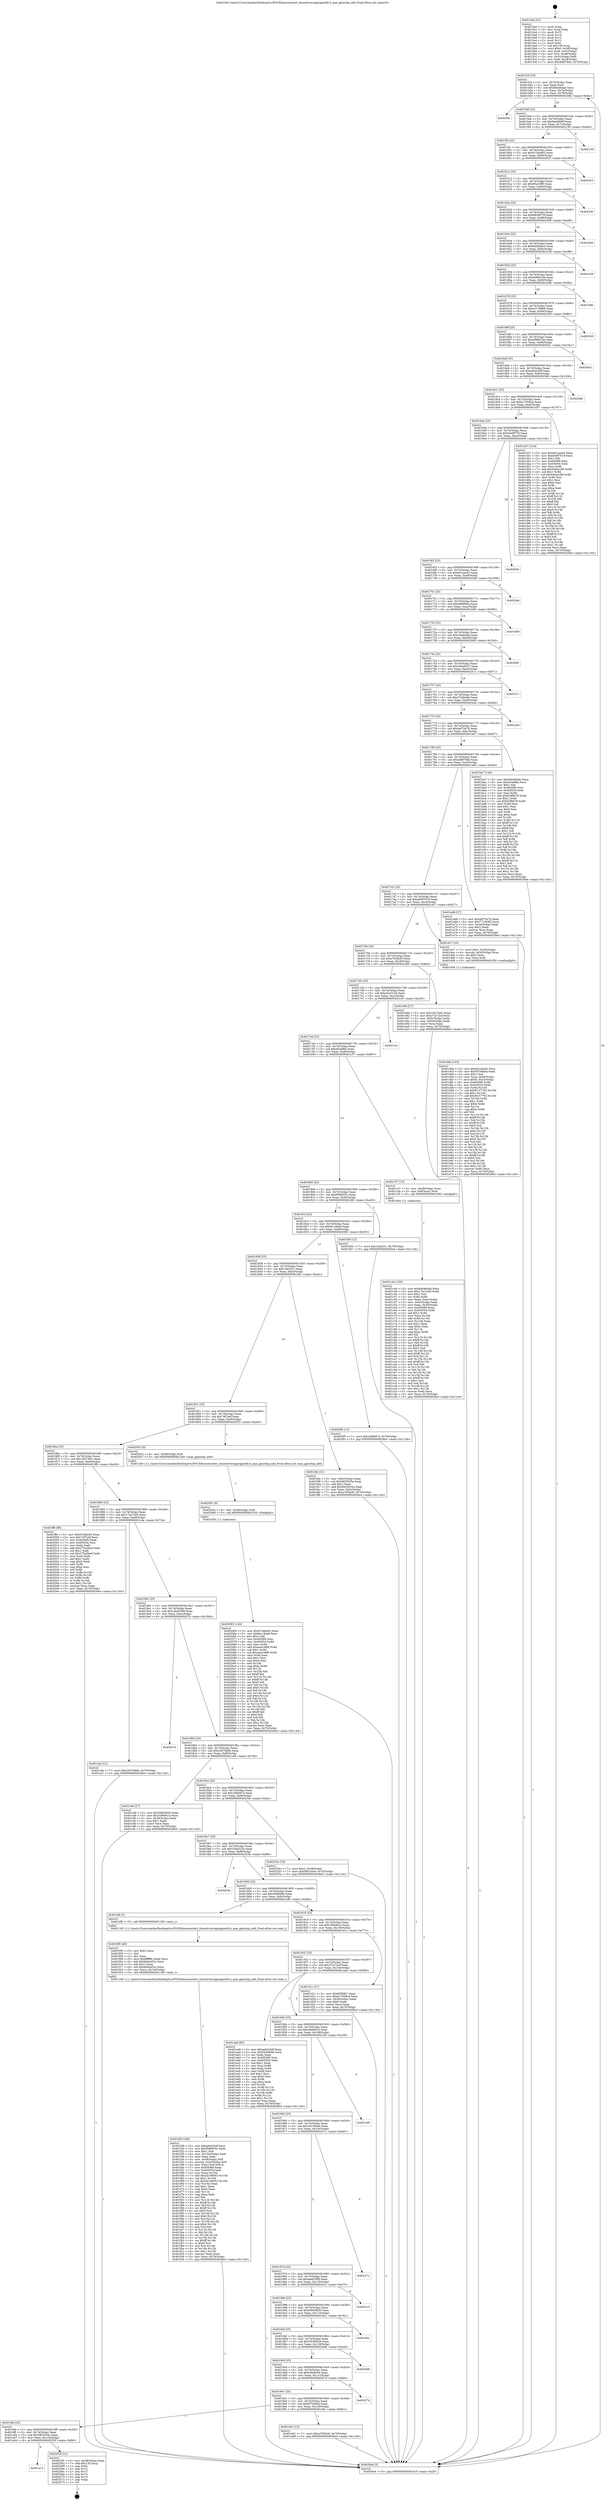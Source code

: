 digraph "0x4015a0" {
  label = "0x4015a0 (/mnt/c/Users/mathe/Desktop/tcc/POCII/binaries/extr_linuxdriversgpiogpiolib.h_acpi_gpiochip_add_Final-ollvm.out::main(0))"
  labelloc = "t"
  node[shape=record]

  Entry [label="",width=0.3,height=0.3,shape=circle,fillcolor=black,style=filled]
  "0x4015cf" [label="{
     0x4015cf [23]\l
     | [instrs]\l
     &nbsp;&nbsp;0x4015cf \<+3\>: mov -0x70(%rbp),%eax\l
     &nbsp;&nbsp;0x4015d2 \<+2\>: mov %eax,%ecx\l
     &nbsp;&nbsp;0x4015d4 \<+6\>: sub $0x84b46dab,%ecx\l
     &nbsp;&nbsp;0x4015da \<+3\>: mov %eax,-0x74(%rbp)\l
     &nbsp;&nbsp;0x4015dd \<+3\>: mov %ecx,-0x78(%rbp)\l
     &nbsp;&nbsp;0x4015e0 \<+6\>: je 000000000040258c \<main+0xfec\>\l
  }"]
  "0x40258c" [label="{
     0x40258c\l
  }", style=dashed]
  "0x4015e6" [label="{
     0x4015e6 [22]\l
     | [instrs]\l
     &nbsp;&nbsp;0x4015e6 \<+5\>: jmp 00000000004015eb \<main+0x4b\>\l
     &nbsp;&nbsp;0x4015eb \<+3\>: mov -0x74(%rbp),%eax\l
     &nbsp;&nbsp;0x4015ee \<+5\>: sub $0x8ae8900f,%eax\l
     &nbsp;&nbsp;0x4015f3 \<+3\>: mov %eax,-0x7c(%rbp)\l
     &nbsp;&nbsp;0x4015f6 \<+6\>: je 0000000000402159 \<main+0xbb9\>\l
  }"]
  Exit [label="",width=0.3,height=0.3,shape=circle,fillcolor=black,style=filled,peripheries=2]
  "0x402159" [label="{
     0x402159\l
  }", style=dashed]
  "0x4015fc" [label="{
     0x4015fc [22]\l
     | [instrs]\l
     &nbsp;&nbsp;0x4015fc \<+5\>: jmp 0000000000401601 \<main+0x61\>\l
     &nbsp;&nbsp;0x401601 \<+3\>: mov -0x74(%rbp),%eax\l
     &nbsp;&nbsp;0x401604 \<+5\>: sub $0x915abe93,%eax\l
     &nbsp;&nbsp;0x401609 \<+3\>: mov %eax,-0x80(%rbp)\l
     &nbsp;&nbsp;0x40160c \<+6\>: je 0000000000402623 \<main+0x1083\>\l
  }"]
  "0x401a13" [label="{
     0x401a13\l
  }", style=dashed]
  "0x402623" [label="{
     0x402623\l
  }", style=dashed]
  "0x401612" [label="{
     0x401612 [25]\l
     | [instrs]\l
     &nbsp;&nbsp;0x401612 \<+5\>: jmp 0000000000401617 \<main+0x77\>\l
     &nbsp;&nbsp;0x401617 \<+3\>: mov -0x74(%rbp),%eax\l
     &nbsp;&nbsp;0x40161a \<+5\>: sub $0x96a10ff5,%eax\l
     &nbsp;&nbsp;0x40161f \<+6\>: mov %eax,-0x84(%rbp)\l
     &nbsp;&nbsp;0x401625 \<+6\>: je 00000000004022d0 \<main+0xd30\>\l
  }"]
  "0x40255f" [label="{
     0x40255f [21]\l
     | [instrs]\l
     &nbsp;&nbsp;0x40255f \<+3\>: mov -0x38(%rbp),%eax\l
     &nbsp;&nbsp;0x402562 \<+7\>: add $0x128,%rsp\l
     &nbsp;&nbsp;0x402569 \<+1\>: pop %rbx\l
     &nbsp;&nbsp;0x40256a \<+2\>: pop %r12\l
     &nbsp;&nbsp;0x40256c \<+2\>: pop %r13\l
     &nbsp;&nbsp;0x40256e \<+2\>: pop %r14\l
     &nbsp;&nbsp;0x402570 \<+2\>: pop %r15\l
     &nbsp;&nbsp;0x402572 \<+1\>: pop %rbp\l
     &nbsp;&nbsp;0x402573 \<+1\>: ret\l
  }"]
  "0x4022d0" [label="{
     0x4022d0\l
  }", style=dashed]
  "0x40162b" [label="{
     0x40162b [25]\l
     | [instrs]\l
     &nbsp;&nbsp;0x40162b \<+5\>: jmp 0000000000401630 \<main+0x90\>\l
     &nbsp;&nbsp;0x401630 \<+3\>: mov -0x74(%rbp),%eax\l
     &nbsp;&nbsp;0x401633 \<+5\>: sub $0x9838673f,%eax\l
     &nbsp;&nbsp;0x401638 \<+6\>: mov %eax,-0x88(%rbp)\l
     &nbsp;&nbsp;0x40163e \<+6\>: je 0000000000402409 \<main+0xe69\>\l
  }"]
  "0x402065" [label="{
     0x402065 [144]\l
     | [instrs]\l
     &nbsp;&nbsp;0x402065 \<+5\>: mov $0x915abe93,%eax\l
     &nbsp;&nbsp;0x40206a \<+5\>: mov $0xfec14ba9,%ecx\l
     &nbsp;&nbsp;0x40206f \<+2\>: mov $0x1,%dl\l
     &nbsp;&nbsp;0x402071 \<+7\>: mov 0x405068,%esi\l
     &nbsp;&nbsp;0x402078 \<+8\>: mov 0x405054,%r8d\l
     &nbsp;&nbsp;0x402080 \<+3\>: mov %esi,%r9d\l
     &nbsp;&nbsp;0x402083 \<+7\>: add $0xea4c38f8,%r9d\l
     &nbsp;&nbsp;0x40208a \<+4\>: sub $0x1,%r9d\l
     &nbsp;&nbsp;0x40208e \<+7\>: sub $0xea4c38f8,%r9d\l
     &nbsp;&nbsp;0x402095 \<+4\>: imul %r9d,%esi\l
     &nbsp;&nbsp;0x402099 \<+3\>: and $0x1,%esi\l
     &nbsp;&nbsp;0x40209c \<+3\>: cmp $0x0,%esi\l
     &nbsp;&nbsp;0x40209f \<+4\>: sete %r10b\l
     &nbsp;&nbsp;0x4020a3 \<+4\>: cmp $0xa,%r8d\l
     &nbsp;&nbsp;0x4020a7 \<+4\>: setl %r11b\l
     &nbsp;&nbsp;0x4020ab \<+3\>: mov %r10b,%bl\l
     &nbsp;&nbsp;0x4020ae \<+3\>: xor $0xff,%bl\l
     &nbsp;&nbsp;0x4020b1 \<+3\>: mov %r11b,%r14b\l
     &nbsp;&nbsp;0x4020b4 \<+4\>: xor $0xff,%r14b\l
     &nbsp;&nbsp;0x4020b8 \<+3\>: xor $0x0,%dl\l
     &nbsp;&nbsp;0x4020bb \<+3\>: mov %bl,%r15b\l
     &nbsp;&nbsp;0x4020be \<+4\>: and $0x0,%r15b\l
     &nbsp;&nbsp;0x4020c2 \<+3\>: and %dl,%r10b\l
     &nbsp;&nbsp;0x4020c5 \<+3\>: mov %r14b,%r12b\l
     &nbsp;&nbsp;0x4020c8 \<+4\>: and $0x0,%r12b\l
     &nbsp;&nbsp;0x4020cc \<+3\>: and %dl,%r11b\l
     &nbsp;&nbsp;0x4020cf \<+3\>: or %r10b,%r15b\l
     &nbsp;&nbsp;0x4020d2 \<+3\>: or %r11b,%r12b\l
     &nbsp;&nbsp;0x4020d5 \<+3\>: xor %r12b,%r15b\l
     &nbsp;&nbsp;0x4020d8 \<+3\>: or %r14b,%bl\l
     &nbsp;&nbsp;0x4020db \<+3\>: xor $0xff,%bl\l
     &nbsp;&nbsp;0x4020de \<+3\>: or $0x0,%dl\l
     &nbsp;&nbsp;0x4020e1 \<+2\>: and %dl,%bl\l
     &nbsp;&nbsp;0x4020e3 \<+3\>: or %bl,%r15b\l
     &nbsp;&nbsp;0x4020e6 \<+4\>: test $0x1,%r15b\l
     &nbsp;&nbsp;0x4020ea \<+3\>: cmovne %ecx,%eax\l
     &nbsp;&nbsp;0x4020ed \<+3\>: mov %eax,-0x70(%rbp)\l
     &nbsp;&nbsp;0x4020f0 \<+5\>: jmp 00000000004026e4 \<main+0x1144\>\l
  }"]
  "0x402409" [label="{
     0x402409\l
  }", style=dashed]
  "0x401644" [label="{
     0x401644 [25]\l
     | [instrs]\l
     &nbsp;&nbsp;0x401644 \<+5\>: jmp 0000000000401649 \<main+0xa9\>\l
     &nbsp;&nbsp;0x401649 \<+3\>: mov -0x74(%rbp),%eax\l
     &nbsp;&nbsp;0x40164c \<+5\>: sub $0x9dd2bbe3,%eax\l
     &nbsp;&nbsp;0x401651 \<+6\>: mov %eax,-0x8c(%rbp)\l
     &nbsp;&nbsp;0x401657 \<+6\>: je 0000000000402238 \<main+0xc98\>\l
  }"]
  "0x40205c" [label="{
     0x40205c [9]\l
     | [instrs]\l
     &nbsp;&nbsp;0x40205c \<+4\>: mov -0x58(%rbp),%rdi\l
     &nbsp;&nbsp;0x402060 \<+5\>: call 0000000000401030 \<free@plt\>\l
     | [calls]\l
     &nbsp;&nbsp;0x401030 \{1\} (unknown)\l
  }"]
  "0x402238" [label="{
     0x402238\l
  }", style=dashed]
  "0x40165d" [label="{
     0x40165d [25]\l
     | [instrs]\l
     &nbsp;&nbsp;0x40165d \<+5\>: jmp 0000000000401662 \<main+0xc2\>\l
     &nbsp;&nbsp;0x401662 \<+3\>: mov -0x74(%rbp),%eax\l
     &nbsp;&nbsp;0x401665 \<+5\>: sub $0x9e89ec3b,%eax\l
     &nbsp;&nbsp;0x40166a \<+6\>: mov %eax,-0x90(%rbp)\l
     &nbsp;&nbsp;0x401670 \<+6\>: je 0000000000401b9b \<main+0x5fb\>\l
  }"]
  "0x401f28" [label="{
     0x401f28 [168]\l
     | [instrs]\l
     &nbsp;&nbsp;0x401f28 \<+5\>: mov $0xae6420df,%ecx\l
     &nbsp;&nbsp;0x401f2d \<+5\>: mov $0xf596b55c,%edx\l
     &nbsp;&nbsp;0x401f32 \<+3\>: mov $0x1,%sil\l
     &nbsp;&nbsp;0x401f35 \<+6\>: mov -0x134(%rbp),%edi\l
     &nbsp;&nbsp;0x401f3b \<+3\>: imul %eax,%edi\l
     &nbsp;&nbsp;0x401f3e \<+4\>: mov -0x58(%rbp),%r8\l
     &nbsp;&nbsp;0x401f42 \<+4\>: movslq -0x5c(%rbp),%r9\l
     &nbsp;&nbsp;0x401f46 \<+4\>: mov %edi,(%r8,%r9,4)\l
     &nbsp;&nbsp;0x401f4a \<+7\>: mov 0x405068,%eax\l
     &nbsp;&nbsp;0x401f51 \<+7\>: mov 0x405054,%edi\l
     &nbsp;&nbsp;0x401f58 \<+3\>: mov %eax,%r10d\l
     &nbsp;&nbsp;0x401f5b \<+7\>: add $0x2b196953,%r10d\l
     &nbsp;&nbsp;0x401f62 \<+4\>: sub $0x1,%r10d\l
     &nbsp;&nbsp;0x401f66 \<+7\>: sub $0x2b196953,%r10d\l
     &nbsp;&nbsp;0x401f6d \<+4\>: imul %r10d,%eax\l
     &nbsp;&nbsp;0x401f71 \<+3\>: and $0x1,%eax\l
     &nbsp;&nbsp;0x401f74 \<+3\>: cmp $0x0,%eax\l
     &nbsp;&nbsp;0x401f77 \<+4\>: sete %r11b\l
     &nbsp;&nbsp;0x401f7b \<+3\>: cmp $0xa,%edi\l
     &nbsp;&nbsp;0x401f7e \<+3\>: setl %bl\l
     &nbsp;&nbsp;0x401f81 \<+3\>: mov %r11b,%r14b\l
     &nbsp;&nbsp;0x401f84 \<+4\>: xor $0xff,%r14b\l
     &nbsp;&nbsp;0x401f88 \<+3\>: mov %bl,%r15b\l
     &nbsp;&nbsp;0x401f8b \<+4\>: xor $0xff,%r15b\l
     &nbsp;&nbsp;0x401f8f \<+4\>: xor $0x0,%sil\l
     &nbsp;&nbsp;0x401f93 \<+3\>: mov %r14b,%r12b\l
     &nbsp;&nbsp;0x401f96 \<+4\>: and $0x0,%r12b\l
     &nbsp;&nbsp;0x401f9a \<+3\>: and %sil,%r11b\l
     &nbsp;&nbsp;0x401f9d \<+3\>: mov %r15b,%r13b\l
     &nbsp;&nbsp;0x401fa0 \<+4\>: and $0x0,%r13b\l
     &nbsp;&nbsp;0x401fa4 \<+3\>: and %sil,%bl\l
     &nbsp;&nbsp;0x401fa7 \<+3\>: or %r11b,%r12b\l
     &nbsp;&nbsp;0x401faa \<+3\>: or %bl,%r13b\l
     &nbsp;&nbsp;0x401fad \<+3\>: xor %r13b,%r12b\l
     &nbsp;&nbsp;0x401fb0 \<+3\>: or %r15b,%r14b\l
     &nbsp;&nbsp;0x401fb3 \<+4\>: xor $0xff,%r14b\l
     &nbsp;&nbsp;0x401fb7 \<+4\>: or $0x0,%sil\l
     &nbsp;&nbsp;0x401fbb \<+3\>: and %sil,%r14b\l
     &nbsp;&nbsp;0x401fbe \<+3\>: or %r14b,%r12b\l
     &nbsp;&nbsp;0x401fc1 \<+4\>: test $0x1,%r12b\l
     &nbsp;&nbsp;0x401fc5 \<+3\>: cmovne %edx,%ecx\l
     &nbsp;&nbsp;0x401fc8 \<+3\>: mov %ecx,-0x70(%rbp)\l
     &nbsp;&nbsp;0x401fcb \<+5\>: jmp 00000000004026e4 \<main+0x1144\>\l
  }"]
  "0x401b9b" [label="{
     0x401b9b\l
  }", style=dashed]
  "0x401676" [label="{
     0x401676 [25]\l
     | [instrs]\l
     &nbsp;&nbsp;0x401676 \<+5\>: jmp 000000000040167b \<main+0xdb\>\l
     &nbsp;&nbsp;0x40167b \<+3\>: mov -0x74(%rbp),%eax\l
     &nbsp;&nbsp;0x40167e \<+5\>: sub $0xa31788d8,%eax\l
     &nbsp;&nbsp;0x401683 \<+6\>: mov %eax,-0x94(%rbp)\l
     &nbsp;&nbsp;0x401689 \<+6\>: je 0000000000402505 \<main+0xf65\>\l
  }"]
  "0x401f00" [label="{
     0x401f00 [40]\l
     | [instrs]\l
     &nbsp;&nbsp;0x401f00 \<+5\>: mov $0x2,%ecx\l
     &nbsp;&nbsp;0x401f05 \<+1\>: cltd\l
     &nbsp;&nbsp;0x401f06 \<+2\>: idiv %ecx\l
     &nbsp;&nbsp;0x401f08 \<+6\>: imul $0xfffffffe,%edx,%ecx\l
     &nbsp;&nbsp;0x401f0e \<+6\>: add $0xbb0a453c,%ecx\l
     &nbsp;&nbsp;0x401f14 \<+3\>: add $0x1,%ecx\l
     &nbsp;&nbsp;0x401f17 \<+6\>: sub $0xbb0a453c,%ecx\l
     &nbsp;&nbsp;0x401f1d \<+6\>: mov %ecx,-0x134(%rbp)\l
     &nbsp;&nbsp;0x401f23 \<+5\>: call 0000000000401160 \<next_i\>\l
     | [calls]\l
     &nbsp;&nbsp;0x401160 \{1\} (/mnt/c/Users/mathe/Desktop/tcc/POCII/binaries/extr_linuxdriversgpiogpiolib.h_acpi_gpiochip_add_Final-ollvm.out::next_i)\l
  }"]
  "0x402505" [label="{
     0x402505\l
  }", style=dashed]
  "0x40168f" [label="{
     0x40168f [25]\l
     | [instrs]\l
     &nbsp;&nbsp;0x40168f \<+5\>: jmp 0000000000401694 \<main+0xf4\>\l
     &nbsp;&nbsp;0x401694 \<+3\>: mov -0x74(%rbp),%eax\l
     &nbsp;&nbsp;0x401697 \<+5\>: sub $0xa898d7da,%eax\l
     &nbsp;&nbsp;0x40169c \<+6\>: mov %eax,-0x98(%rbp)\l
     &nbsp;&nbsp;0x4016a2 \<+6\>: je 0000000000402641 \<main+0x10a1\>\l
  }"]
  "0x4019fa" [label="{
     0x4019fa [25]\l
     | [instrs]\l
     &nbsp;&nbsp;0x4019fa \<+5\>: jmp 00000000004019ff \<main+0x45f\>\l
     &nbsp;&nbsp;0x4019ff \<+3\>: mov -0x74(%rbp),%eax\l
     &nbsp;&nbsp;0x401a02 \<+5\>: sub $0x5f91b54e,%eax\l
     &nbsp;&nbsp;0x401a07 \<+6\>: mov %eax,-0x124(%rbp)\l
     &nbsp;&nbsp;0x401a0d \<+6\>: je 000000000040255f \<main+0xfbf\>\l
  }"]
  "0x402641" [label="{
     0x402641\l
  }", style=dashed]
  "0x4016a8" [label="{
     0x4016a8 [25]\l
     | [instrs]\l
     &nbsp;&nbsp;0x4016a8 \<+5\>: jmp 00000000004016ad \<main+0x10d\>\l
     &nbsp;&nbsp;0x4016ad \<+3\>: mov -0x74(%rbp),%eax\l
     &nbsp;&nbsp;0x4016b0 \<+5\>: sub $0xae6420df,%eax\l
     &nbsp;&nbsp;0x4016b5 \<+6\>: mov %eax,-0x9c(%rbp)\l
     &nbsp;&nbsp;0x4016bb \<+6\>: je 00000000004025d6 \<main+0x1036\>\l
  }"]
  "0x401e81" [label="{
     0x401e81 [12]\l
     | [instrs]\l
     &nbsp;&nbsp;0x401e81 \<+7\>: movl $0xe765fa30,-0x70(%rbp)\l
     &nbsp;&nbsp;0x401e88 \<+5\>: jmp 00000000004026e4 \<main+0x1144\>\l
  }"]
  "0x4025d6" [label="{
     0x4025d6\l
  }", style=dashed]
  "0x4016c1" [label="{
     0x4016c1 [25]\l
     | [instrs]\l
     &nbsp;&nbsp;0x4016c1 \<+5\>: jmp 00000000004016c6 \<main+0x126\>\l
     &nbsp;&nbsp;0x4016c6 \<+3\>: mov -0x74(%rbp),%eax\l
     &nbsp;&nbsp;0x4016c9 \<+5\>: sub $0xb17058c4,%eax\l
     &nbsp;&nbsp;0x4016ce \<+6\>: mov %eax,-0xa0(%rbp)\l
     &nbsp;&nbsp;0x4016d4 \<+6\>: je 0000000000401d37 \<main+0x797\>\l
  }"]
  "0x4019e1" [label="{
     0x4019e1 [25]\l
     | [instrs]\l
     &nbsp;&nbsp;0x4019e1 \<+5\>: jmp 00000000004019e6 \<main+0x446\>\l
     &nbsp;&nbsp;0x4019e6 \<+3\>: mov -0x74(%rbp),%eax\l
     &nbsp;&nbsp;0x4019e9 \<+5\>: sub $0x5f7046ed,%eax\l
     &nbsp;&nbsp;0x4019ee \<+6\>: mov %eax,-0x120(%rbp)\l
     &nbsp;&nbsp;0x4019f4 \<+6\>: je 0000000000401e81 \<main+0x8e1\>\l
  }"]
  "0x401d37" [label="{
     0x401d37 [144]\l
     | [instrs]\l
     &nbsp;&nbsp;0x401d37 \<+5\>: mov $0xb61eae42,%eax\l
     &nbsp;&nbsp;0x401d3c \<+5\>: mov $0xde097019,%ecx\l
     &nbsp;&nbsp;0x401d41 \<+2\>: mov $0x1,%dl\l
     &nbsp;&nbsp;0x401d43 \<+7\>: mov 0x405068,%esi\l
     &nbsp;&nbsp;0x401d4a \<+7\>: mov 0x405054,%edi\l
     &nbsp;&nbsp;0x401d51 \<+3\>: mov %esi,%r8d\l
     &nbsp;&nbsp;0x401d54 \<+7\>: add $0x540acc96,%r8d\l
     &nbsp;&nbsp;0x401d5b \<+4\>: sub $0x1,%r8d\l
     &nbsp;&nbsp;0x401d5f \<+7\>: sub $0x540acc96,%r8d\l
     &nbsp;&nbsp;0x401d66 \<+4\>: imul %r8d,%esi\l
     &nbsp;&nbsp;0x401d6a \<+3\>: and $0x1,%esi\l
     &nbsp;&nbsp;0x401d6d \<+3\>: cmp $0x0,%esi\l
     &nbsp;&nbsp;0x401d70 \<+4\>: sete %r9b\l
     &nbsp;&nbsp;0x401d74 \<+3\>: cmp $0xa,%edi\l
     &nbsp;&nbsp;0x401d77 \<+4\>: setl %r10b\l
     &nbsp;&nbsp;0x401d7b \<+3\>: mov %r9b,%r11b\l
     &nbsp;&nbsp;0x401d7e \<+4\>: xor $0xff,%r11b\l
     &nbsp;&nbsp;0x401d82 \<+3\>: mov %r10b,%bl\l
     &nbsp;&nbsp;0x401d85 \<+3\>: xor $0xff,%bl\l
     &nbsp;&nbsp;0x401d88 \<+3\>: xor $0x0,%dl\l
     &nbsp;&nbsp;0x401d8b \<+3\>: mov %r11b,%r14b\l
     &nbsp;&nbsp;0x401d8e \<+4\>: and $0x0,%r14b\l
     &nbsp;&nbsp;0x401d92 \<+3\>: and %dl,%r9b\l
     &nbsp;&nbsp;0x401d95 \<+3\>: mov %bl,%r15b\l
     &nbsp;&nbsp;0x401d98 \<+4\>: and $0x0,%r15b\l
     &nbsp;&nbsp;0x401d9c \<+3\>: and %dl,%r10b\l
     &nbsp;&nbsp;0x401d9f \<+3\>: or %r9b,%r14b\l
     &nbsp;&nbsp;0x401da2 \<+3\>: or %r10b,%r15b\l
     &nbsp;&nbsp;0x401da5 \<+3\>: xor %r15b,%r14b\l
     &nbsp;&nbsp;0x401da8 \<+3\>: or %bl,%r11b\l
     &nbsp;&nbsp;0x401dab \<+4\>: xor $0xff,%r11b\l
     &nbsp;&nbsp;0x401daf \<+3\>: or $0x0,%dl\l
     &nbsp;&nbsp;0x401db2 \<+3\>: and %dl,%r11b\l
     &nbsp;&nbsp;0x401db5 \<+3\>: or %r11b,%r14b\l
     &nbsp;&nbsp;0x401db8 \<+4\>: test $0x1,%r14b\l
     &nbsp;&nbsp;0x401dbc \<+3\>: cmovne %ecx,%eax\l
     &nbsp;&nbsp;0x401dbf \<+3\>: mov %eax,-0x70(%rbp)\l
     &nbsp;&nbsp;0x401dc2 \<+5\>: jmp 00000000004026e4 \<main+0x1144\>\l
  }"]
  "0x4016da" [label="{
     0x4016da [25]\l
     | [instrs]\l
     &nbsp;&nbsp;0x4016da \<+5\>: jmp 00000000004016df \<main+0x13f\>\l
     &nbsp;&nbsp;0x4016df \<+3\>: mov -0x74(%rbp),%eax\l
     &nbsp;&nbsp;0x4016e2 \<+5\>: sub $0xb3e9f776,%eax\l
     &nbsp;&nbsp;0x4016e7 \<+6\>: mov %eax,-0xa4(%rbp)\l
     &nbsp;&nbsp;0x4016ed \<+6\>: je 00000000004026c8 \<main+0x1128\>\l
  }"]
  "0x402574" [label="{
     0x402574\l
  }", style=dashed]
  "0x4026c8" [label="{
     0x4026c8\l
  }", style=dashed]
  "0x4016f3" [label="{
     0x4016f3 [25]\l
     | [instrs]\l
     &nbsp;&nbsp;0x4016f3 \<+5\>: jmp 00000000004016f8 \<main+0x158\>\l
     &nbsp;&nbsp;0x4016f8 \<+3\>: mov -0x74(%rbp),%eax\l
     &nbsp;&nbsp;0x4016fb \<+5\>: sub $0xb61eae42,%eax\l
     &nbsp;&nbsp;0x401700 \<+6\>: mov %eax,-0xa8(%rbp)\l
     &nbsp;&nbsp;0x401706 \<+6\>: je 00000000004025a8 \<main+0x1008\>\l
  }"]
  "0x4019c8" [label="{
     0x4019c8 [25]\l
     | [instrs]\l
     &nbsp;&nbsp;0x4019c8 \<+5\>: jmp 00000000004019cd \<main+0x42d\>\l
     &nbsp;&nbsp;0x4019cd \<+3\>: mov -0x74(%rbp),%eax\l
     &nbsp;&nbsp;0x4019d0 \<+5\>: sub $0x5efd9c0d,%eax\l
     &nbsp;&nbsp;0x4019d5 \<+6\>: mov %eax,-0x11c(%rbp)\l
     &nbsp;&nbsp;0x4019db \<+6\>: je 0000000000402574 \<main+0xfd4\>\l
  }"]
  "0x4025a8" [label="{
     0x4025a8\l
  }", style=dashed]
  "0x40170c" [label="{
     0x40170c [25]\l
     | [instrs]\l
     &nbsp;&nbsp;0x40170c \<+5\>: jmp 0000000000401711 \<main+0x171\>\l
     &nbsp;&nbsp;0x401711 \<+3\>: mov -0x74(%rbp),%eax\l
     &nbsp;&nbsp;0x401714 \<+5\>: sub $0xb899f4ba,%eax\l
     &nbsp;&nbsp;0x401719 \<+6\>: mov %eax,-0xac(%rbp)\l
     &nbsp;&nbsp;0x40171f \<+6\>: je 0000000000401b09 \<main+0x569\>\l
  }"]
  "0x402468" [label="{
     0x402468\l
  }", style=dashed]
  "0x401b09" [label="{
     0x401b09\l
  }", style=dashed]
  "0x401725" [label="{
     0x401725 [25]\l
     | [instrs]\l
     &nbsp;&nbsp;0x401725 \<+5\>: jmp 000000000040172a \<main+0x18a\>\l
     &nbsp;&nbsp;0x40172a \<+3\>: mov -0x74(%rbp),%eax\l
     &nbsp;&nbsp;0x40172d \<+5\>: sub $0xc5aeb4da,%eax\l
     &nbsp;&nbsp;0x401732 \<+6\>: mov %eax,-0xb0(%rbp)\l
     &nbsp;&nbsp;0x401738 \<+6\>: je 000000000040266f \<main+0x10cf\>\l
  }"]
  "0x4019af" [label="{
     0x4019af [25]\l
     | [instrs]\l
     &nbsp;&nbsp;0x4019af \<+5\>: jmp 00000000004019b4 \<main+0x414\>\l
     &nbsp;&nbsp;0x4019b4 \<+3\>: mov -0x74(%rbp),%eax\l
     &nbsp;&nbsp;0x4019b7 \<+5\>: sub $0x55c90629,%eax\l
     &nbsp;&nbsp;0x4019bc \<+6\>: mov %eax,-0x118(%rbp)\l
     &nbsp;&nbsp;0x4019c2 \<+6\>: je 0000000000402468 \<main+0xec8\>\l
  }"]
  "0x40266f" [label="{
     0x40266f\l
  }", style=dashed]
  "0x40173e" [label="{
     0x40173e [25]\l
     | [instrs]\l
     &nbsp;&nbsp;0x40173e \<+5\>: jmp 0000000000401743 \<main+0x1a3\>\l
     &nbsp;&nbsp;0x401743 \<+3\>: mov -0x74(%rbp),%eax\l
     &nbsp;&nbsp;0x401746 \<+5\>: sub $0xcbba9527,%eax\l
     &nbsp;&nbsp;0x40174b \<+6\>: mov %eax,-0xb4(%rbp)\l
     &nbsp;&nbsp;0x401751 \<+6\>: je 0000000000402511 \<main+0xf71\>\l
  }"]
  "0x401d01" [label="{
     0x401d01\l
  }", style=dashed]
  "0x402511" [label="{
     0x402511\l
  }", style=dashed]
  "0x401757" [label="{
     0x401757 [25]\l
     | [instrs]\l
     &nbsp;&nbsp;0x401757 \<+5\>: jmp 000000000040175c \<main+0x1bc\>\l
     &nbsp;&nbsp;0x40175c \<+3\>: mov -0x74(%rbp),%eax\l
     &nbsp;&nbsp;0x40175f \<+5\>: sub $0xd74dbebb,%eax\l
     &nbsp;&nbsp;0x401764 \<+6\>: mov %eax,-0xb8(%rbp)\l
     &nbsp;&nbsp;0x40176a \<+6\>: je 00000000004022eb \<main+0xd4b\>\l
  }"]
  "0x401996" [label="{
     0x401996 [25]\l
     | [instrs]\l
     &nbsp;&nbsp;0x401996 \<+5\>: jmp 000000000040199b \<main+0x3fb\>\l
     &nbsp;&nbsp;0x40199b \<+3\>: mov -0x74(%rbp),%eax\l
     &nbsp;&nbsp;0x40199e \<+5\>: sub $0x50663836,%eax\l
     &nbsp;&nbsp;0x4019a3 \<+6\>: mov %eax,-0x114(%rbp)\l
     &nbsp;&nbsp;0x4019a9 \<+6\>: je 0000000000401d01 \<main+0x761\>\l
  }"]
  "0x4022eb" [label="{
     0x4022eb\l
  }", style=dashed]
  "0x401770" [label="{
     0x401770 [25]\l
     | [instrs]\l
     &nbsp;&nbsp;0x401770 \<+5\>: jmp 0000000000401775 \<main+0x1d5\>\l
     &nbsp;&nbsp;0x401775 \<+3\>: mov -0x74(%rbp),%eax\l
     &nbsp;&nbsp;0x401778 \<+5\>: sub $0xdaf75e7d,%eax\l
     &nbsp;&nbsp;0x40177d \<+6\>: mov %eax,-0xbc(%rbp)\l
     &nbsp;&nbsp;0x401783 \<+6\>: je 0000000000401ba7 \<main+0x607\>\l
  }"]
  "0x402415" [label="{
     0x402415\l
  }", style=dashed]
  "0x401ba7" [label="{
     0x401ba7 [144]\l
     | [instrs]\l
     &nbsp;&nbsp;0x401ba7 \<+5\>: mov $0x84b46dab,%eax\l
     &nbsp;&nbsp;0x401bac \<+5\>: mov $0xefcabf6e,%ecx\l
     &nbsp;&nbsp;0x401bb1 \<+2\>: mov $0x1,%dl\l
     &nbsp;&nbsp;0x401bb3 \<+7\>: mov 0x405068,%esi\l
     &nbsp;&nbsp;0x401bba \<+7\>: mov 0x405054,%edi\l
     &nbsp;&nbsp;0x401bc1 \<+3\>: mov %esi,%r8d\l
     &nbsp;&nbsp;0x401bc4 \<+7\>: add $0x81ff9e78,%r8d\l
     &nbsp;&nbsp;0x401bcb \<+4\>: sub $0x1,%r8d\l
     &nbsp;&nbsp;0x401bcf \<+7\>: sub $0x81ff9e78,%r8d\l
     &nbsp;&nbsp;0x401bd6 \<+4\>: imul %r8d,%esi\l
     &nbsp;&nbsp;0x401bda \<+3\>: and $0x1,%esi\l
     &nbsp;&nbsp;0x401bdd \<+3\>: cmp $0x0,%esi\l
     &nbsp;&nbsp;0x401be0 \<+4\>: sete %r9b\l
     &nbsp;&nbsp;0x401be4 \<+3\>: cmp $0xa,%edi\l
     &nbsp;&nbsp;0x401be7 \<+4\>: setl %r10b\l
     &nbsp;&nbsp;0x401beb \<+3\>: mov %r9b,%r11b\l
     &nbsp;&nbsp;0x401bee \<+4\>: xor $0xff,%r11b\l
     &nbsp;&nbsp;0x401bf2 \<+3\>: mov %r10b,%bl\l
     &nbsp;&nbsp;0x401bf5 \<+3\>: xor $0xff,%bl\l
     &nbsp;&nbsp;0x401bf8 \<+3\>: xor $0x1,%dl\l
     &nbsp;&nbsp;0x401bfb \<+3\>: mov %r11b,%r14b\l
     &nbsp;&nbsp;0x401bfe \<+4\>: and $0xff,%r14b\l
     &nbsp;&nbsp;0x401c02 \<+3\>: and %dl,%r9b\l
     &nbsp;&nbsp;0x401c05 \<+3\>: mov %bl,%r15b\l
     &nbsp;&nbsp;0x401c08 \<+4\>: and $0xff,%r15b\l
     &nbsp;&nbsp;0x401c0c \<+3\>: and %dl,%r10b\l
     &nbsp;&nbsp;0x401c0f \<+3\>: or %r9b,%r14b\l
     &nbsp;&nbsp;0x401c12 \<+3\>: or %r10b,%r15b\l
     &nbsp;&nbsp;0x401c15 \<+3\>: xor %r15b,%r14b\l
     &nbsp;&nbsp;0x401c18 \<+3\>: or %bl,%r11b\l
     &nbsp;&nbsp;0x401c1b \<+4\>: xor $0xff,%r11b\l
     &nbsp;&nbsp;0x401c1f \<+3\>: or $0x1,%dl\l
     &nbsp;&nbsp;0x401c22 \<+3\>: and %dl,%r11b\l
     &nbsp;&nbsp;0x401c25 \<+3\>: or %r11b,%r14b\l
     &nbsp;&nbsp;0x401c28 \<+4\>: test $0x1,%r14b\l
     &nbsp;&nbsp;0x401c2c \<+3\>: cmovne %ecx,%eax\l
     &nbsp;&nbsp;0x401c2f \<+3\>: mov %eax,-0x70(%rbp)\l
     &nbsp;&nbsp;0x401c32 \<+5\>: jmp 00000000004026e4 \<main+0x1144\>\l
  }"]
  "0x401789" [label="{
     0x401789 [25]\l
     | [instrs]\l
     &nbsp;&nbsp;0x401789 \<+5\>: jmp 000000000040178e \<main+0x1ee\>\l
     &nbsp;&nbsp;0x40178e \<+3\>: mov -0x74(%rbp),%eax\l
     &nbsp;&nbsp;0x401791 \<+5\>: sub $0xdd8f79eb,%eax\l
     &nbsp;&nbsp;0x401796 \<+6\>: mov %eax,-0xc0(%rbp)\l
     &nbsp;&nbsp;0x40179c \<+6\>: je 0000000000401a68 \<main+0x4c8\>\l
  }"]
  "0x40197d" [label="{
     0x40197d [25]\l
     | [instrs]\l
     &nbsp;&nbsp;0x40197d \<+5\>: jmp 0000000000401982 \<main+0x3e2\>\l
     &nbsp;&nbsp;0x401982 \<+3\>: mov -0x74(%rbp),%eax\l
     &nbsp;&nbsp;0x401985 \<+5\>: sub $0x4ae878f8,%eax\l
     &nbsp;&nbsp;0x40198a \<+6\>: mov %eax,-0x110(%rbp)\l
     &nbsp;&nbsp;0x401990 \<+6\>: je 0000000000402415 \<main+0xe75\>\l
  }"]
  "0x401a68" [label="{
     0x401a68 [27]\l
     | [instrs]\l
     &nbsp;&nbsp;0x401a68 \<+5\>: mov $0xdaf75e7d,%eax\l
     &nbsp;&nbsp;0x401a6d \<+5\>: mov $0x7713d3f2,%ecx\l
     &nbsp;&nbsp;0x401a72 \<+3\>: mov -0x34(%rbp),%edx\l
     &nbsp;&nbsp;0x401a75 \<+3\>: cmp $0x2,%edx\l
     &nbsp;&nbsp;0x401a78 \<+3\>: cmovne %ecx,%eax\l
     &nbsp;&nbsp;0x401a7b \<+3\>: mov %eax,-0x70(%rbp)\l
     &nbsp;&nbsp;0x401a7e \<+5\>: jmp 00000000004026e4 \<main+0x1144\>\l
  }"]
  "0x4017a2" [label="{
     0x4017a2 [25]\l
     | [instrs]\l
     &nbsp;&nbsp;0x4017a2 \<+5\>: jmp 00000000004017a7 \<main+0x207\>\l
     &nbsp;&nbsp;0x4017a7 \<+3\>: mov -0x74(%rbp),%eax\l
     &nbsp;&nbsp;0x4017aa \<+5\>: sub $0xde097019,%eax\l
     &nbsp;&nbsp;0x4017af \<+6\>: mov %eax,-0xc4(%rbp)\l
     &nbsp;&nbsp;0x4017b5 \<+6\>: je 0000000000401dc7 \<main+0x827\>\l
  }"]
  "0x4026e4" [label="{
     0x4026e4 [5]\l
     | [instrs]\l
     &nbsp;&nbsp;0x4026e4 \<+5\>: jmp 00000000004015cf \<main+0x2f\>\l
  }"]
  "0x4015a0" [label="{
     0x4015a0 [47]\l
     | [instrs]\l
     &nbsp;&nbsp;0x4015a0 \<+1\>: push %rbp\l
     &nbsp;&nbsp;0x4015a1 \<+3\>: mov %rsp,%rbp\l
     &nbsp;&nbsp;0x4015a4 \<+2\>: push %r15\l
     &nbsp;&nbsp;0x4015a6 \<+2\>: push %r14\l
     &nbsp;&nbsp;0x4015a8 \<+2\>: push %r13\l
     &nbsp;&nbsp;0x4015aa \<+2\>: push %r12\l
     &nbsp;&nbsp;0x4015ac \<+1\>: push %rbx\l
     &nbsp;&nbsp;0x4015ad \<+7\>: sub $0x128,%rsp\l
     &nbsp;&nbsp;0x4015b4 \<+7\>: movl $0x0,-0x38(%rbp)\l
     &nbsp;&nbsp;0x4015bb \<+3\>: mov %edi,-0x3c(%rbp)\l
     &nbsp;&nbsp;0x4015be \<+4\>: mov %rsi,-0x48(%rbp)\l
     &nbsp;&nbsp;0x4015c2 \<+3\>: mov -0x3c(%rbp),%edi\l
     &nbsp;&nbsp;0x4015c5 \<+3\>: mov %edi,-0x34(%rbp)\l
     &nbsp;&nbsp;0x4015c8 \<+7\>: movl $0xdd8f79eb,-0x70(%rbp)\l
  }"]
  "0x402371" [label="{
     0x402371\l
  }", style=dashed]
  "0x401dc7" [label="{
     0x401dc7 [23]\l
     | [instrs]\l
     &nbsp;&nbsp;0x401dc7 \<+7\>: movl $0x1,-0x50(%rbp)\l
     &nbsp;&nbsp;0x401dce \<+4\>: movslq -0x50(%rbp),%rax\l
     &nbsp;&nbsp;0x401dd2 \<+4\>: shl $0x2,%rax\l
     &nbsp;&nbsp;0x401dd6 \<+3\>: mov %rax,%rdi\l
     &nbsp;&nbsp;0x401dd9 \<+5\>: call 0000000000401050 \<malloc@plt\>\l
     | [calls]\l
     &nbsp;&nbsp;0x401050 \{1\} (unknown)\l
  }"]
  "0x4017bb" [label="{
     0x4017bb [25]\l
     | [instrs]\l
     &nbsp;&nbsp;0x4017bb \<+5\>: jmp 00000000004017c0 \<main+0x220\>\l
     &nbsp;&nbsp;0x4017c0 \<+3\>: mov -0x74(%rbp),%eax\l
     &nbsp;&nbsp;0x4017c3 \<+5\>: sub $0xe765fa30,%eax\l
     &nbsp;&nbsp;0x4017c8 \<+6\>: mov %eax,-0xc8(%rbp)\l
     &nbsp;&nbsp;0x4017ce \<+6\>: je 0000000000401e8d \<main+0x8ed\>\l
  }"]
  "0x401964" [label="{
     0x401964 [25]\l
     | [instrs]\l
     &nbsp;&nbsp;0x401964 \<+5\>: jmp 0000000000401969 \<main+0x3c9\>\l
     &nbsp;&nbsp;0x401969 \<+3\>: mov -0x74(%rbp),%eax\l
     &nbsp;&nbsp;0x40196c \<+5\>: sub $0x3d156bde,%eax\l
     &nbsp;&nbsp;0x401971 \<+6\>: mov %eax,-0x10c(%rbp)\l
     &nbsp;&nbsp;0x401977 \<+6\>: je 0000000000402371 \<main+0xdd1\>\l
  }"]
  "0x401e8d" [label="{
     0x401e8d [27]\l
     | [instrs]\l
     &nbsp;&nbsp;0x401e8d \<+5\>: mov $0x10b73ef1,%eax\l
     &nbsp;&nbsp;0x401e92 \<+5\>: mov $0x372c7acf,%ecx\l
     &nbsp;&nbsp;0x401e97 \<+3\>: mov -0x5c(%rbp),%edx\l
     &nbsp;&nbsp;0x401e9a \<+3\>: cmp -0x50(%rbp),%edx\l
     &nbsp;&nbsp;0x401e9d \<+3\>: cmovl %ecx,%eax\l
     &nbsp;&nbsp;0x401ea0 \<+3\>: mov %eax,-0x70(%rbp)\l
     &nbsp;&nbsp;0x401ea3 \<+5\>: jmp 00000000004026e4 \<main+0x1144\>\l
  }"]
  "0x4017d4" [label="{
     0x4017d4 [25]\l
     | [instrs]\l
     &nbsp;&nbsp;0x4017d4 \<+5\>: jmp 00000000004017d9 \<main+0x239\>\l
     &nbsp;&nbsp;0x4017d9 \<+3\>: mov -0x74(%rbp),%eax\l
     &nbsp;&nbsp;0x4017dc \<+5\>: sub $0xedce31e6,%eax\l
     &nbsp;&nbsp;0x4017e1 \<+6\>: mov %eax,-0xcc(%rbp)\l
     &nbsp;&nbsp;0x4017e7 \<+6\>: je 00000000004021e5 \<main+0xc45\>\l
  }"]
  "0x4021d9" [label="{
     0x4021d9\l
  }", style=dashed]
  "0x4021e5" [label="{
     0x4021e5\l
  }", style=dashed]
  "0x4017ed" [label="{
     0x4017ed [25]\l
     | [instrs]\l
     &nbsp;&nbsp;0x4017ed \<+5\>: jmp 00000000004017f2 \<main+0x252\>\l
     &nbsp;&nbsp;0x4017f2 \<+3\>: mov -0x74(%rbp),%eax\l
     &nbsp;&nbsp;0x4017f5 \<+5\>: sub $0xefcabf6e,%eax\l
     &nbsp;&nbsp;0x4017fa \<+6\>: mov %eax,-0xd0(%rbp)\l
     &nbsp;&nbsp;0x401800 \<+6\>: je 0000000000401c37 \<main+0x697\>\l
  }"]
  "0x40194b" [label="{
     0x40194b [25]\l
     | [instrs]\l
     &nbsp;&nbsp;0x40194b \<+5\>: jmp 0000000000401950 \<main+0x3b0\>\l
     &nbsp;&nbsp;0x401950 \<+3\>: mov -0x74(%rbp),%eax\l
     &nbsp;&nbsp;0x401953 \<+5\>: sub $0x3ba9ef10,%eax\l
     &nbsp;&nbsp;0x401958 \<+6\>: mov %eax,-0x108(%rbp)\l
     &nbsp;&nbsp;0x40195e \<+6\>: je 00000000004021d9 \<main+0xc39\>\l
  }"]
  "0x401c37" [label="{
     0x401c37 [13]\l
     | [instrs]\l
     &nbsp;&nbsp;0x401c37 \<+4\>: mov -0x48(%rbp),%rax\l
     &nbsp;&nbsp;0x401c3b \<+4\>: mov 0x8(%rax),%rdi\l
     &nbsp;&nbsp;0x401c3f \<+5\>: call 0000000000401060 \<atoi@plt\>\l
     | [calls]\l
     &nbsp;&nbsp;0x401060 \{1\} (unknown)\l
  }"]
  "0x401806" [label="{
     0x401806 [25]\l
     | [instrs]\l
     &nbsp;&nbsp;0x401806 \<+5\>: jmp 000000000040180b \<main+0x26b\>\l
     &nbsp;&nbsp;0x40180b \<+3\>: mov -0x74(%rbp),%eax\l
     &nbsp;&nbsp;0x40180e \<+5\>: sub $0xf596b55c,%eax\l
     &nbsp;&nbsp;0x401813 \<+6\>: mov %eax,-0xd4(%rbp)\l
     &nbsp;&nbsp;0x401819 \<+6\>: je 0000000000401fd0 \<main+0xa30\>\l
  }"]
  "0x401c44" [label="{
     0x401c44 [150]\l
     | [instrs]\l
     &nbsp;&nbsp;0x401c44 \<+5\>: mov $0x84b46dab,%ecx\l
     &nbsp;&nbsp;0x401c49 \<+5\>: mov $0x17ae7ee8,%edx\l
     &nbsp;&nbsp;0x401c4e \<+3\>: mov $0x1,%sil\l
     &nbsp;&nbsp;0x401c51 \<+3\>: xor %r8d,%r8d\l
     &nbsp;&nbsp;0x401c54 \<+3\>: mov %eax,-0x4c(%rbp)\l
     &nbsp;&nbsp;0x401c57 \<+3\>: mov -0x4c(%rbp),%eax\l
     &nbsp;&nbsp;0x401c5a \<+3\>: mov %eax,-0x30(%rbp)\l
     &nbsp;&nbsp;0x401c5d \<+7\>: mov 0x405068,%eax\l
     &nbsp;&nbsp;0x401c64 \<+8\>: mov 0x405054,%r9d\l
     &nbsp;&nbsp;0x401c6c \<+4\>: sub $0x1,%r8d\l
     &nbsp;&nbsp;0x401c70 \<+3\>: mov %eax,%r10d\l
     &nbsp;&nbsp;0x401c73 \<+3\>: add %r8d,%r10d\l
     &nbsp;&nbsp;0x401c76 \<+4\>: imul %r10d,%eax\l
     &nbsp;&nbsp;0x401c7a \<+3\>: and $0x1,%eax\l
     &nbsp;&nbsp;0x401c7d \<+3\>: cmp $0x0,%eax\l
     &nbsp;&nbsp;0x401c80 \<+4\>: sete %r11b\l
     &nbsp;&nbsp;0x401c84 \<+4\>: cmp $0xa,%r9d\l
     &nbsp;&nbsp;0x401c88 \<+3\>: setl %bl\l
     &nbsp;&nbsp;0x401c8b \<+3\>: mov %r11b,%r14b\l
     &nbsp;&nbsp;0x401c8e \<+4\>: xor $0xff,%r14b\l
     &nbsp;&nbsp;0x401c92 \<+3\>: mov %bl,%r15b\l
     &nbsp;&nbsp;0x401c95 \<+4\>: xor $0xff,%r15b\l
     &nbsp;&nbsp;0x401c99 \<+4\>: xor $0x1,%sil\l
     &nbsp;&nbsp;0x401c9d \<+3\>: mov %r14b,%r12b\l
     &nbsp;&nbsp;0x401ca0 \<+4\>: and $0xff,%r12b\l
     &nbsp;&nbsp;0x401ca4 \<+3\>: and %sil,%r11b\l
     &nbsp;&nbsp;0x401ca7 \<+3\>: mov %r15b,%r13b\l
     &nbsp;&nbsp;0x401caa \<+4\>: and $0xff,%r13b\l
     &nbsp;&nbsp;0x401cae \<+3\>: and %sil,%bl\l
     &nbsp;&nbsp;0x401cb1 \<+3\>: or %r11b,%r12b\l
     &nbsp;&nbsp;0x401cb4 \<+3\>: or %bl,%r13b\l
     &nbsp;&nbsp;0x401cb7 \<+3\>: xor %r13b,%r12b\l
     &nbsp;&nbsp;0x401cba \<+3\>: or %r15b,%r14b\l
     &nbsp;&nbsp;0x401cbd \<+4\>: xor $0xff,%r14b\l
     &nbsp;&nbsp;0x401cc1 \<+4\>: or $0x1,%sil\l
     &nbsp;&nbsp;0x401cc5 \<+3\>: and %sil,%r14b\l
     &nbsp;&nbsp;0x401cc8 \<+3\>: or %r14b,%r12b\l
     &nbsp;&nbsp;0x401ccb \<+4\>: test $0x1,%r12b\l
     &nbsp;&nbsp;0x401ccf \<+3\>: cmovne %edx,%ecx\l
     &nbsp;&nbsp;0x401cd2 \<+3\>: mov %ecx,-0x70(%rbp)\l
     &nbsp;&nbsp;0x401cd5 \<+5\>: jmp 00000000004026e4 \<main+0x1144\>\l
  }"]
  "0x401ea8" [label="{
     0x401ea8 [83]\l
     | [instrs]\l
     &nbsp;&nbsp;0x401ea8 \<+5\>: mov $0xae6420df,%eax\l
     &nbsp;&nbsp;0x401ead \<+5\>: mov $0x264fdd9e,%ecx\l
     &nbsp;&nbsp;0x401eb2 \<+2\>: xor %edx,%edx\l
     &nbsp;&nbsp;0x401eb4 \<+7\>: mov 0x405068,%esi\l
     &nbsp;&nbsp;0x401ebb \<+7\>: mov 0x405054,%edi\l
     &nbsp;&nbsp;0x401ec2 \<+3\>: sub $0x1,%edx\l
     &nbsp;&nbsp;0x401ec5 \<+3\>: mov %esi,%r8d\l
     &nbsp;&nbsp;0x401ec8 \<+3\>: add %edx,%r8d\l
     &nbsp;&nbsp;0x401ecb \<+4\>: imul %r8d,%esi\l
     &nbsp;&nbsp;0x401ecf \<+3\>: and $0x1,%esi\l
     &nbsp;&nbsp;0x401ed2 \<+3\>: cmp $0x0,%esi\l
     &nbsp;&nbsp;0x401ed5 \<+4\>: sete %r9b\l
     &nbsp;&nbsp;0x401ed9 \<+3\>: cmp $0xa,%edi\l
     &nbsp;&nbsp;0x401edc \<+4\>: setl %r10b\l
     &nbsp;&nbsp;0x401ee0 \<+3\>: mov %r9b,%r11b\l
     &nbsp;&nbsp;0x401ee3 \<+3\>: and %r10b,%r11b\l
     &nbsp;&nbsp;0x401ee6 \<+3\>: xor %r10b,%r9b\l
     &nbsp;&nbsp;0x401ee9 \<+3\>: or %r9b,%r11b\l
     &nbsp;&nbsp;0x401eec \<+4\>: test $0x1,%r11b\l
     &nbsp;&nbsp;0x401ef0 \<+3\>: cmovne %ecx,%eax\l
     &nbsp;&nbsp;0x401ef3 \<+3\>: mov %eax,-0x70(%rbp)\l
     &nbsp;&nbsp;0x401ef6 \<+5\>: jmp 00000000004026e4 \<main+0x1144\>\l
  }"]
  "0x401fd0" [label="{
     0x401fd0 [12]\l
     | [instrs]\l
     &nbsp;&nbsp;0x401fd0 \<+7\>: movl $0x14a3251,-0x70(%rbp)\l
     &nbsp;&nbsp;0x401fd7 \<+5\>: jmp 00000000004026e4 \<main+0x1144\>\l
  }"]
  "0x40181f" [label="{
     0x40181f [25]\l
     | [instrs]\l
     &nbsp;&nbsp;0x40181f \<+5\>: jmp 0000000000401824 \<main+0x284\>\l
     &nbsp;&nbsp;0x401824 \<+3\>: mov -0x74(%rbp),%eax\l
     &nbsp;&nbsp;0x401827 \<+5\>: sub $0xfec14ba9,%eax\l
     &nbsp;&nbsp;0x40182c \<+6\>: mov %eax,-0xd8(%rbp)\l
     &nbsp;&nbsp;0x401832 \<+6\>: je 00000000004020f5 \<main+0xb55\>\l
  }"]
  "0x401dde" [label="{
     0x401dde [163]\l
     | [instrs]\l
     &nbsp;&nbsp;0x401dde \<+5\>: mov $0xb61eae42,%ecx\l
     &nbsp;&nbsp;0x401de3 \<+5\>: mov $0x5f7046ed,%edx\l
     &nbsp;&nbsp;0x401de8 \<+3\>: mov $0x1,%sil\l
     &nbsp;&nbsp;0x401deb \<+4\>: mov %rax,-0x58(%rbp)\l
     &nbsp;&nbsp;0x401def \<+7\>: movl $0x0,-0x5c(%rbp)\l
     &nbsp;&nbsp;0x401df6 \<+8\>: mov 0x405068,%r8d\l
     &nbsp;&nbsp;0x401dfe \<+8\>: mov 0x405054,%r9d\l
     &nbsp;&nbsp;0x401e06 \<+3\>: mov %r8d,%r10d\l
     &nbsp;&nbsp;0x401e09 \<+7\>: sub $0xf0157763,%r10d\l
     &nbsp;&nbsp;0x401e10 \<+4\>: sub $0x1,%r10d\l
     &nbsp;&nbsp;0x401e14 \<+7\>: add $0xf0157763,%r10d\l
     &nbsp;&nbsp;0x401e1b \<+4\>: imul %r10d,%r8d\l
     &nbsp;&nbsp;0x401e1f \<+4\>: and $0x1,%r8d\l
     &nbsp;&nbsp;0x401e23 \<+4\>: cmp $0x0,%r8d\l
     &nbsp;&nbsp;0x401e27 \<+4\>: sete %r11b\l
     &nbsp;&nbsp;0x401e2b \<+4\>: cmp $0xa,%r9d\l
     &nbsp;&nbsp;0x401e2f \<+3\>: setl %bl\l
     &nbsp;&nbsp;0x401e32 \<+3\>: mov %r11b,%r14b\l
     &nbsp;&nbsp;0x401e35 \<+4\>: xor $0xff,%r14b\l
     &nbsp;&nbsp;0x401e39 \<+3\>: mov %bl,%r15b\l
     &nbsp;&nbsp;0x401e3c \<+4\>: xor $0xff,%r15b\l
     &nbsp;&nbsp;0x401e40 \<+4\>: xor $0x0,%sil\l
     &nbsp;&nbsp;0x401e44 \<+3\>: mov %r14b,%r12b\l
     &nbsp;&nbsp;0x401e47 \<+4\>: and $0x0,%r12b\l
     &nbsp;&nbsp;0x401e4b \<+3\>: and %sil,%r11b\l
     &nbsp;&nbsp;0x401e4e \<+3\>: mov %r15b,%r13b\l
     &nbsp;&nbsp;0x401e51 \<+4\>: and $0x0,%r13b\l
     &nbsp;&nbsp;0x401e55 \<+3\>: and %sil,%bl\l
     &nbsp;&nbsp;0x401e58 \<+3\>: or %r11b,%r12b\l
     &nbsp;&nbsp;0x401e5b \<+3\>: or %bl,%r13b\l
     &nbsp;&nbsp;0x401e5e \<+3\>: xor %r13b,%r12b\l
     &nbsp;&nbsp;0x401e61 \<+3\>: or %r15b,%r14b\l
     &nbsp;&nbsp;0x401e64 \<+4\>: xor $0xff,%r14b\l
     &nbsp;&nbsp;0x401e68 \<+4\>: or $0x0,%sil\l
     &nbsp;&nbsp;0x401e6c \<+3\>: and %sil,%r14b\l
     &nbsp;&nbsp;0x401e6f \<+3\>: or %r14b,%r12b\l
     &nbsp;&nbsp;0x401e72 \<+4\>: test $0x1,%r12b\l
     &nbsp;&nbsp;0x401e76 \<+3\>: cmovne %edx,%ecx\l
     &nbsp;&nbsp;0x401e79 \<+3\>: mov %ecx,-0x70(%rbp)\l
     &nbsp;&nbsp;0x401e7c \<+5\>: jmp 00000000004026e4 \<main+0x1144\>\l
  }"]
  "0x4020f5" [label="{
     0x4020f5 [12]\l
     | [instrs]\l
     &nbsp;&nbsp;0x4020f5 \<+7\>: movl $0x24fe6974,-0x70(%rbp)\l
     &nbsp;&nbsp;0x4020fc \<+5\>: jmp 00000000004026e4 \<main+0x1144\>\l
  }"]
  "0x401838" [label="{
     0x401838 [25]\l
     | [instrs]\l
     &nbsp;&nbsp;0x401838 \<+5\>: jmp 000000000040183d \<main+0x29d\>\l
     &nbsp;&nbsp;0x40183d \<+3\>: mov -0x74(%rbp),%eax\l
     &nbsp;&nbsp;0x401840 \<+5\>: sub $0x14a3251,%eax\l
     &nbsp;&nbsp;0x401845 \<+6\>: mov %eax,-0xdc(%rbp)\l
     &nbsp;&nbsp;0x40184b \<+6\>: je 0000000000401fdc \<main+0xa3c\>\l
  }"]
  "0x401932" [label="{
     0x401932 [25]\l
     | [instrs]\l
     &nbsp;&nbsp;0x401932 \<+5\>: jmp 0000000000401937 \<main+0x397\>\l
     &nbsp;&nbsp;0x401937 \<+3\>: mov -0x74(%rbp),%eax\l
     &nbsp;&nbsp;0x40193a \<+5\>: sub $0x372c7acf,%eax\l
     &nbsp;&nbsp;0x40193f \<+6\>: mov %eax,-0x104(%rbp)\l
     &nbsp;&nbsp;0x401945 \<+6\>: je 0000000000401ea8 \<main+0x908\>\l
  }"]
  "0x401fdc" [label="{
     0x401fdc [31]\l
     | [instrs]\l
     &nbsp;&nbsp;0x401fdc \<+3\>: mov -0x5c(%rbp),%eax\l
     &nbsp;&nbsp;0x401fdf \<+5\>: sub $0x5835025a,%eax\l
     &nbsp;&nbsp;0x401fe4 \<+3\>: add $0x1,%eax\l
     &nbsp;&nbsp;0x401fe7 \<+5\>: add $0x5835025a,%eax\l
     &nbsp;&nbsp;0x401fec \<+3\>: mov %eax,-0x5c(%rbp)\l
     &nbsp;&nbsp;0x401fef \<+7\>: movl $0xe765fa30,-0x70(%rbp)\l
     &nbsp;&nbsp;0x401ff6 \<+5\>: jmp 00000000004026e4 \<main+0x1144\>\l
  }"]
  "0x401851" [label="{
     0x401851 [25]\l
     | [instrs]\l
     &nbsp;&nbsp;0x401851 \<+5\>: jmp 0000000000401856 \<main+0x2b6\>\l
     &nbsp;&nbsp;0x401856 \<+3\>: mov -0x74(%rbp),%eax\l
     &nbsp;&nbsp;0x401859 \<+5\>: sub $0x74f7a4f,%eax\l
     &nbsp;&nbsp;0x40185e \<+6\>: mov %eax,-0xe0(%rbp)\l
     &nbsp;&nbsp;0x401864 \<+6\>: je 0000000000402053 \<main+0xab3\>\l
  }"]
  "0x401d1c" [label="{
     0x401d1c [27]\l
     | [instrs]\l
     &nbsp;&nbsp;0x401d1c \<+5\>: mov $0x6f3f0f61,%eax\l
     &nbsp;&nbsp;0x401d21 \<+5\>: mov $0xb17058c4,%ecx\l
     &nbsp;&nbsp;0x401d26 \<+3\>: mov -0x30(%rbp),%edx\l
     &nbsp;&nbsp;0x401d29 \<+3\>: cmp $0x0,%edx\l
     &nbsp;&nbsp;0x401d2c \<+3\>: cmove %ecx,%eax\l
     &nbsp;&nbsp;0x401d2f \<+3\>: mov %eax,-0x70(%rbp)\l
     &nbsp;&nbsp;0x401d32 \<+5\>: jmp 00000000004026e4 \<main+0x1144\>\l
  }"]
  "0x402053" [label="{
     0x402053 [9]\l
     | [instrs]\l
     &nbsp;&nbsp;0x402053 \<+4\>: mov -0x58(%rbp),%rdi\l
     &nbsp;&nbsp;0x402057 \<+5\>: call 00000000004013e0 \<acpi_gpiochip_add\>\l
     | [calls]\l
     &nbsp;&nbsp;0x4013e0 \{1\} (/mnt/c/Users/mathe/Desktop/tcc/POCII/binaries/extr_linuxdriversgpiogpiolib.h_acpi_gpiochip_add_Final-ollvm.out::acpi_gpiochip_add)\l
  }"]
  "0x40186a" [label="{
     0x40186a [25]\l
     | [instrs]\l
     &nbsp;&nbsp;0x40186a \<+5\>: jmp 000000000040186f \<main+0x2cf\>\l
     &nbsp;&nbsp;0x40186f \<+3\>: mov -0x74(%rbp),%eax\l
     &nbsp;&nbsp;0x401872 \<+5\>: sub $0x10b73ef1,%eax\l
     &nbsp;&nbsp;0x401877 \<+6\>: mov %eax,-0xe4(%rbp)\l
     &nbsp;&nbsp;0x40187d \<+6\>: je 0000000000401ffb \<main+0xa5b\>\l
  }"]
  "0x401919" [label="{
     0x401919 [25]\l
     | [instrs]\l
     &nbsp;&nbsp;0x401919 \<+5\>: jmp 000000000040191e \<main+0x37e\>\l
     &nbsp;&nbsp;0x40191e \<+3\>: mov -0x74(%rbp),%eax\l
     &nbsp;&nbsp;0x401921 \<+5\>: sub $0x359e8e14,%eax\l
     &nbsp;&nbsp;0x401926 \<+6\>: mov %eax,-0x100(%rbp)\l
     &nbsp;&nbsp;0x40192c \<+6\>: je 0000000000401d1c \<main+0x77c\>\l
  }"]
  "0x401ffb" [label="{
     0x401ffb [88]\l
     | [instrs]\l
     &nbsp;&nbsp;0x401ffb \<+5\>: mov $0x915abe93,%eax\l
     &nbsp;&nbsp;0x402000 \<+5\>: mov $0x74f7a4f,%ecx\l
     &nbsp;&nbsp;0x402005 \<+7\>: mov 0x405068,%edx\l
     &nbsp;&nbsp;0x40200c \<+7\>: mov 0x405054,%esi\l
     &nbsp;&nbsp;0x402013 \<+2\>: mov %edx,%edi\l
     &nbsp;&nbsp;0x402015 \<+6\>: add $0x275a2bed,%edi\l
     &nbsp;&nbsp;0x40201b \<+3\>: sub $0x1,%edi\l
     &nbsp;&nbsp;0x40201e \<+6\>: sub $0x275a2bed,%edi\l
     &nbsp;&nbsp;0x402024 \<+3\>: imul %edi,%edx\l
     &nbsp;&nbsp;0x402027 \<+3\>: and $0x1,%edx\l
     &nbsp;&nbsp;0x40202a \<+3\>: cmp $0x0,%edx\l
     &nbsp;&nbsp;0x40202d \<+4\>: sete %r8b\l
     &nbsp;&nbsp;0x402031 \<+3\>: cmp $0xa,%esi\l
     &nbsp;&nbsp;0x402034 \<+4\>: setl %r9b\l
     &nbsp;&nbsp;0x402038 \<+3\>: mov %r8b,%r10b\l
     &nbsp;&nbsp;0x40203b \<+3\>: and %r9b,%r10b\l
     &nbsp;&nbsp;0x40203e \<+3\>: xor %r9b,%r8b\l
     &nbsp;&nbsp;0x402041 \<+3\>: or %r8b,%r10b\l
     &nbsp;&nbsp;0x402044 \<+4\>: test $0x1,%r10b\l
     &nbsp;&nbsp;0x402048 \<+3\>: cmovne %ecx,%eax\l
     &nbsp;&nbsp;0x40204b \<+3\>: mov %eax,-0x70(%rbp)\l
     &nbsp;&nbsp;0x40204e \<+5\>: jmp 00000000004026e4 \<main+0x1144\>\l
  }"]
  "0x401883" [label="{
     0x401883 [25]\l
     | [instrs]\l
     &nbsp;&nbsp;0x401883 \<+5\>: jmp 0000000000401888 \<main+0x2e8\>\l
     &nbsp;&nbsp;0x401888 \<+3\>: mov -0x74(%rbp),%eax\l
     &nbsp;&nbsp;0x40188b \<+5\>: sub $0x17ae7ee8,%eax\l
     &nbsp;&nbsp;0x401890 \<+6\>: mov %eax,-0xe8(%rbp)\l
     &nbsp;&nbsp;0x401896 \<+6\>: je 0000000000401cda \<main+0x73a\>\l
  }"]
  "0x401efb" [label="{
     0x401efb [5]\l
     | [instrs]\l
     &nbsp;&nbsp;0x401efb \<+5\>: call 0000000000401160 \<next_i\>\l
     | [calls]\l
     &nbsp;&nbsp;0x401160 \{1\} (/mnt/c/Users/mathe/Desktop/tcc/POCII/binaries/extr_linuxdriversgpiogpiolib.h_acpi_gpiochip_add_Final-ollvm.out::next_i)\l
  }"]
  "0x401cda" [label="{
     0x401cda [12]\l
     | [instrs]\l
     &nbsp;&nbsp;0x401cda \<+7\>: movl $0x23679db6,-0x70(%rbp)\l
     &nbsp;&nbsp;0x401ce1 \<+5\>: jmp 00000000004026e4 \<main+0x1144\>\l
  }"]
  "0x40189c" [label="{
     0x40189c [25]\l
     | [instrs]\l
     &nbsp;&nbsp;0x40189c \<+5\>: jmp 00000000004018a1 \<main+0x301\>\l
     &nbsp;&nbsp;0x4018a1 \<+3\>: mov -0x74(%rbp),%eax\l
     &nbsp;&nbsp;0x4018a4 \<+5\>: sub $0x1da3b299,%eax\l
     &nbsp;&nbsp;0x4018a9 \<+6\>: mov %eax,-0xec(%rbp)\l
     &nbsp;&nbsp;0x4018af \<+6\>: je 000000000040267b \<main+0x10db\>\l
  }"]
  "0x401900" [label="{
     0x401900 [25]\l
     | [instrs]\l
     &nbsp;&nbsp;0x401900 \<+5\>: jmp 0000000000401905 \<main+0x365\>\l
     &nbsp;&nbsp;0x401905 \<+3\>: mov -0x74(%rbp),%eax\l
     &nbsp;&nbsp;0x401908 \<+5\>: sub $0x264fdd9e,%eax\l
     &nbsp;&nbsp;0x40190d \<+6\>: mov %eax,-0xfc(%rbp)\l
     &nbsp;&nbsp;0x401913 \<+6\>: je 0000000000401efb \<main+0x95b\>\l
  }"]
  "0x40267b" [label="{
     0x40267b\l
  }", style=dashed]
  "0x4018b5" [label="{
     0x4018b5 [25]\l
     | [instrs]\l
     &nbsp;&nbsp;0x4018b5 \<+5\>: jmp 00000000004018ba \<main+0x31a\>\l
     &nbsp;&nbsp;0x4018ba \<+3\>: mov -0x74(%rbp),%eax\l
     &nbsp;&nbsp;0x4018bd \<+5\>: sub $0x23679db6,%eax\l
     &nbsp;&nbsp;0x4018c2 \<+6\>: mov %eax,-0xf0(%rbp)\l
     &nbsp;&nbsp;0x4018c8 \<+6\>: je 0000000000401ce6 \<main+0x746\>\l
  }"]
  "0x40253b" [label="{
     0x40253b\l
  }", style=dashed]
  "0x401ce6" [label="{
     0x401ce6 [27]\l
     | [instrs]\l
     &nbsp;&nbsp;0x401ce6 \<+5\>: mov $0x50663836,%eax\l
     &nbsp;&nbsp;0x401ceb \<+5\>: mov $0x359e8e14,%ecx\l
     &nbsp;&nbsp;0x401cf0 \<+3\>: mov -0x30(%rbp),%edx\l
     &nbsp;&nbsp;0x401cf3 \<+3\>: cmp $0x1,%edx\l
     &nbsp;&nbsp;0x401cf6 \<+3\>: cmovl %ecx,%eax\l
     &nbsp;&nbsp;0x401cf9 \<+3\>: mov %eax,-0x70(%rbp)\l
     &nbsp;&nbsp;0x401cfc \<+5\>: jmp 00000000004026e4 \<main+0x1144\>\l
  }"]
  "0x4018ce" [label="{
     0x4018ce [25]\l
     | [instrs]\l
     &nbsp;&nbsp;0x4018ce \<+5\>: jmp 00000000004018d3 \<main+0x333\>\l
     &nbsp;&nbsp;0x4018d3 \<+3\>: mov -0x74(%rbp),%eax\l
     &nbsp;&nbsp;0x4018d6 \<+5\>: sub $0x24fe6974,%eax\l
     &nbsp;&nbsp;0x4018db \<+6\>: mov %eax,-0xf4(%rbp)\l
     &nbsp;&nbsp;0x4018e1 \<+6\>: je 000000000040254c \<main+0xfac\>\l
  }"]
  "0x4018e7" [label="{
     0x4018e7 [25]\l
     | [instrs]\l
     &nbsp;&nbsp;0x4018e7 \<+5\>: jmp 00000000004018ec \<main+0x34c\>\l
     &nbsp;&nbsp;0x4018ec \<+3\>: mov -0x74(%rbp),%eax\l
     &nbsp;&nbsp;0x4018ef \<+5\>: sub $0x25dd323a,%eax\l
     &nbsp;&nbsp;0x4018f4 \<+6\>: mov %eax,-0xf8(%rbp)\l
     &nbsp;&nbsp;0x4018fa \<+6\>: je 000000000040253b \<main+0xf9b\>\l
  }"]
  "0x40254c" [label="{
     0x40254c [19]\l
     | [instrs]\l
     &nbsp;&nbsp;0x40254c \<+7\>: movl $0x0,-0x38(%rbp)\l
     &nbsp;&nbsp;0x402553 \<+7\>: movl $0x5f91b54e,-0x70(%rbp)\l
     &nbsp;&nbsp;0x40255a \<+5\>: jmp 00000000004026e4 \<main+0x1144\>\l
  }"]
  Entry -> "0x4015a0" [label=" 1"]
  "0x4015cf" -> "0x40258c" [label=" 0"]
  "0x4015cf" -> "0x4015e6" [label=" 20"]
  "0x40255f" -> Exit [label=" 1"]
  "0x4015e6" -> "0x402159" [label=" 0"]
  "0x4015e6" -> "0x4015fc" [label=" 20"]
  "0x4019fa" -> "0x401a13" [label=" 0"]
  "0x4015fc" -> "0x402623" [label=" 0"]
  "0x4015fc" -> "0x401612" [label=" 20"]
  "0x4019fa" -> "0x40255f" [label=" 1"]
  "0x401612" -> "0x4022d0" [label=" 0"]
  "0x401612" -> "0x40162b" [label=" 20"]
  "0x40254c" -> "0x4026e4" [label=" 1"]
  "0x40162b" -> "0x402409" [label=" 0"]
  "0x40162b" -> "0x401644" [label=" 20"]
  "0x4020f5" -> "0x4026e4" [label=" 1"]
  "0x401644" -> "0x402238" [label=" 0"]
  "0x401644" -> "0x40165d" [label=" 20"]
  "0x402065" -> "0x4026e4" [label=" 1"]
  "0x40165d" -> "0x401b9b" [label=" 0"]
  "0x40165d" -> "0x401676" [label=" 20"]
  "0x40205c" -> "0x402065" [label=" 1"]
  "0x401676" -> "0x402505" [label=" 0"]
  "0x401676" -> "0x40168f" [label=" 20"]
  "0x402053" -> "0x40205c" [label=" 1"]
  "0x40168f" -> "0x402641" [label=" 0"]
  "0x40168f" -> "0x4016a8" [label=" 20"]
  "0x401ffb" -> "0x4026e4" [label=" 1"]
  "0x4016a8" -> "0x4025d6" [label=" 0"]
  "0x4016a8" -> "0x4016c1" [label=" 20"]
  "0x401fdc" -> "0x4026e4" [label=" 1"]
  "0x4016c1" -> "0x401d37" [label=" 1"]
  "0x4016c1" -> "0x4016da" [label=" 19"]
  "0x401f28" -> "0x4026e4" [label=" 1"]
  "0x4016da" -> "0x4026c8" [label=" 0"]
  "0x4016da" -> "0x4016f3" [label=" 19"]
  "0x401f00" -> "0x401f28" [label=" 1"]
  "0x4016f3" -> "0x4025a8" [label=" 0"]
  "0x4016f3" -> "0x40170c" [label=" 19"]
  "0x401ea8" -> "0x4026e4" [label=" 1"]
  "0x40170c" -> "0x401b09" [label=" 0"]
  "0x40170c" -> "0x401725" [label=" 19"]
  "0x401e8d" -> "0x4026e4" [label=" 2"]
  "0x401725" -> "0x40266f" [label=" 0"]
  "0x401725" -> "0x40173e" [label=" 19"]
  "0x4019e1" -> "0x4019fa" [label=" 1"]
  "0x40173e" -> "0x402511" [label=" 0"]
  "0x40173e" -> "0x401757" [label=" 19"]
  "0x4019e1" -> "0x401e81" [label=" 1"]
  "0x401757" -> "0x4022eb" [label=" 0"]
  "0x401757" -> "0x401770" [label=" 19"]
  "0x4019c8" -> "0x4019e1" [label=" 2"]
  "0x401770" -> "0x401ba7" [label=" 1"]
  "0x401770" -> "0x401789" [label=" 18"]
  "0x4019c8" -> "0x402574" [label=" 0"]
  "0x401789" -> "0x401a68" [label=" 1"]
  "0x401789" -> "0x4017a2" [label=" 17"]
  "0x401a68" -> "0x4026e4" [label=" 1"]
  "0x4015a0" -> "0x4015cf" [label=" 1"]
  "0x4026e4" -> "0x4015cf" [label=" 19"]
  "0x401ba7" -> "0x4026e4" [label=" 1"]
  "0x4019af" -> "0x4019c8" [label=" 2"]
  "0x4017a2" -> "0x401dc7" [label=" 1"]
  "0x4017a2" -> "0x4017bb" [label=" 16"]
  "0x4019af" -> "0x402468" [label=" 0"]
  "0x4017bb" -> "0x401e8d" [label=" 2"]
  "0x4017bb" -> "0x4017d4" [label=" 14"]
  "0x401996" -> "0x4019af" [label=" 2"]
  "0x4017d4" -> "0x4021e5" [label=" 0"]
  "0x4017d4" -> "0x4017ed" [label=" 14"]
  "0x401996" -> "0x401d01" [label=" 0"]
  "0x4017ed" -> "0x401c37" [label=" 1"]
  "0x4017ed" -> "0x401806" [label=" 13"]
  "0x401c37" -> "0x401c44" [label=" 1"]
  "0x401c44" -> "0x4026e4" [label=" 1"]
  "0x40197d" -> "0x401996" [label=" 2"]
  "0x401806" -> "0x401fd0" [label=" 1"]
  "0x401806" -> "0x40181f" [label=" 12"]
  "0x40197d" -> "0x402415" [label=" 0"]
  "0x40181f" -> "0x4020f5" [label=" 1"]
  "0x40181f" -> "0x401838" [label=" 11"]
  "0x401964" -> "0x40197d" [label=" 2"]
  "0x401838" -> "0x401fdc" [label=" 1"]
  "0x401838" -> "0x401851" [label=" 10"]
  "0x401964" -> "0x402371" [label=" 0"]
  "0x401851" -> "0x402053" [label=" 1"]
  "0x401851" -> "0x40186a" [label=" 9"]
  "0x401e81" -> "0x4026e4" [label=" 1"]
  "0x40186a" -> "0x401ffb" [label=" 1"]
  "0x40186a" -> "0x401883" [label=" 8"]
  "0x40194b" -> "0x4021d9" [label=" 0"]
  "0x401883" -> "0x401cda" [label=" 1"]
  "0x401883" -> "0x40189c" [label=" 7"]
  "0x401cda" -> "0x4026e4" [label=" 1"]
  "0x401fd0" -> "0x4026e4" [label=" 1"]
  "0x40189c" -> "0x40267b" [label=" 0"]
  "0x40189c" -> "0x4018b5" [label=" 7"]
  "0x401932" -> "0x401ea8" [label=" 1"]
  "0x4018b5" -> "0x401ce6" [label=" 1"]
  "0x4018b5" -> "0x4018ce" [label=" 6"]
  "0x401ce6" -> "0x4026e4" [label=" 1"]
  "0x401efb" -> "0x401f00" [label=" 1"]
  "0x4018ce" -> "0x40254c" [label=" 1"]
  "0x4018ce" -> "0x4018e7" [label=" 5"]
  "0x401dde" -> "0x4026e4" [label=" 1"]
  "0x4018e7" -> "0x40253b" [label=" 0"]
  "0x4018e7" -> "0x401900" [label=" 5"]
  "0x401932" -> "0x40194b" [label=" 2"]
  "0x401900" -> "0x401efb" [label=" 1"]
  "0x401900" -> "0x401919" [label=" 4"]
  "0x40194b" -> "0x401964" [label=" 2"]
  "0x401919" -> "0x401d1c" [label=" 1"]
  "0x401919" -> "0x401932" [label=" 3"]
  "0x401d1c" -> "0x4026e4" [label=" 1"]
  "0x401d37" -> "0x4026e4" [label=" 1"]
  "0x401dc7" -> "0x401dde" [label=" 1"]
}
